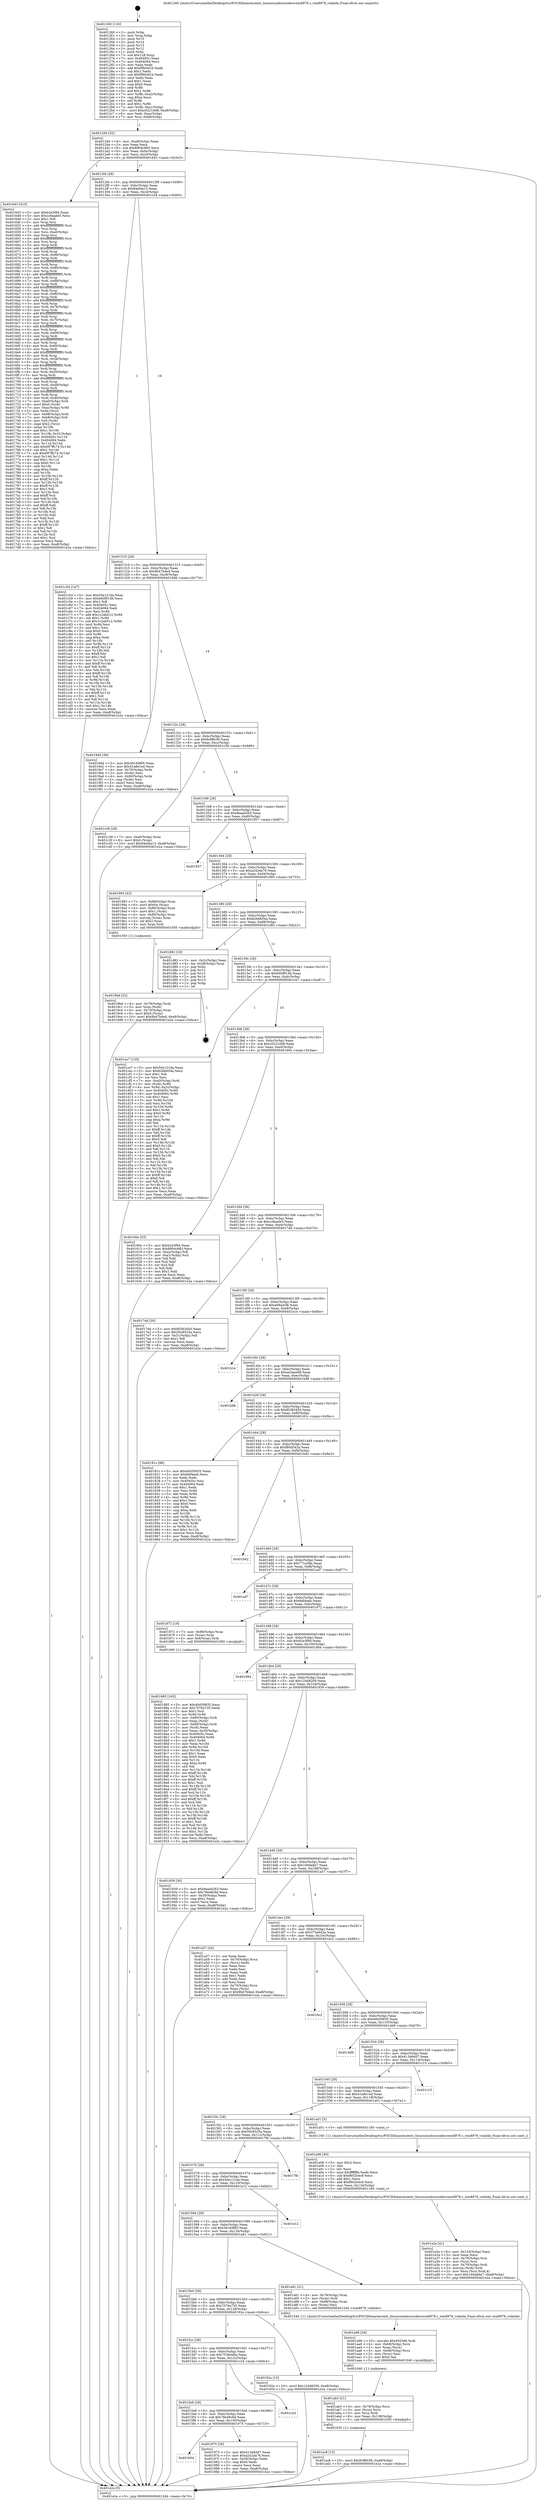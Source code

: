 digraph "0x401260" {
  label = "0x401260 (/mnt/c/Users/mathe/Desktop/tcc/POCII/binaries/extr_linuxsoundsoccodecswm8978.c_wm8978_volatile_Final-ollvm.out::main(0))"
  labelloc = "t"
  node[shape=record]

  Entry [label="",width=0.3,height=0.3,shape=circle,fillcolor=black,style=filled]
  "0x4012d4" [label="{
     0x4012d4 [32]\l
     | [instrs]\l
     &nbsp;&nbsp;0x4012d4 \<+6\>: mov -0xa8(%rbp),%eax\l
     &nbsp;&nbsp;0x4012da \<+2\>: mov %eax,%ecx\l
     &nbsp;&nbsp;0x4012dc \<+6\>: sub $0x8904c883,%ecx\l
     &nbsp;&nbsp;0x4012e2 \<+6\>: mov %eax,-0xbc(%rbp)\l
     &nbsp;&nbsp;0x4012e8 \<+6\>: mov %ecx,-0xc0(%rbp)\l
     &nbsp;&nbsp;0x4012ee \<+6\>: je 0000000000401643 \<main+0x3e3\>\l
  }"]
  "0x401643" [label="{
     0x401643 [410]\l
     | [instrs]\l
     &nbsp;&nbsp;0x401643 \<+5\>: mov $0xb2e3f94,%eax\l
     &nbsp;&nbsp;0x401648 \<+5\>: mov $0xcc8aade5,%ecx\l
     &nbsp;&nbsp;0x40164d \<+2\>: mov $0x1,%dl\l
     &nbsp;&nbsp;0x40164f \<+3\>: mov %rsp,%rsi\l
     &nbsp;&nbsp;0x401652 \<+4\>: add $0xfffffffffffffff0,%rsi\l
     &nbsp;&nbsp;0x401656 \<+3\>: mov %rsi,%rsp\l
     &nbsp;&nbsp;0x401659 \<+7\>: mov %rsi,-0xa0(%rbp)\l
     &nbsp;&nbsp;0x401660 \<+3\>: mov %rsp,%rsi\l
     &nbsp;&nbsp;0x401663 \<+4\>: add $0xfffffffffffffff0,%rsi\l
     &nbsp;&nbsp;0x401667 \<+3\>: mov %rsi,%rsp\l
     &nbsp;&nbsp;0x40166a \<+3\>: mov %rsp,%rdi\l
     &nbsp;&nbsp;0x40166d \<+4\>: add $0xfffffffffffffff0,%rdi\l
     &nbsp;&nbsp;0x401671 \<+3\>: mov %rdi,%rsp\l
     &nbsp;&nbsp;0x401674 \<+7\>: mov %rdi,-0x98(%rbp)\l
     &nbsp;&nbsp;0x40167b \<+3\>: mov %rsp,%rdi\l
     &nbsp;&nbsp;0x40167e \<+4\>: add $0xfffffffffffffff0,%rdi\l
     &nbsp;&nbsp;0x401682 \<+3\>: mov %rdi,%rsp\l
     &nbsp;&nbsp;0x401685 \<+7\>: mov %rdi,-0x90(%rbp)\l
     &nbsp;&nbsp;0x40168c \<+3\>: mov %rsp,%rdi\l
     &nbsp;&nbsp;0x40168f \<+4\>: add $0xfffffffffffffff0,%rdi\l
     &nbsp;&nbsp;0x401693 \<+3\>: mov %rdi,%rsp\l
     &nbsp;&nbsp;0x401696 \<+7\>: mov %rdi,-0x88(%rbp)\l
     &nbsp;&nbsp;0x40169d \<+3\>: mov %rsp,%rdi\l
     &nbsp;&nbsp;0x4016a0 \<+4\>: add $0xfffffffffffffff0,%rdi\l
     &nbsp;&nbsp;0x4016a4 \<+3\>: mov %rdi,%rsp\l
     &nbsp;&nbsp;0x4016a7 \<+4\>: mov %rdi,-0x80(%rbp)\l
     &nbsp;&nbsp;0x4016ab \<+3\>: mov %rsp,%rdi\l
     &nbsp;&nbsp;0x4016ae \<+4\>: add $0xfffffffffffffff0,%rdi\l
     &nbsp;&nbsp;0x4016b2 \<+3\>: mov %rdi,%rsp\l
     &nbsp;&nbsp;0x4016b5 \<+4\>: mov %rdi,-0x78(%rbp)\l
     &nbsp;&nbsp;0x4016b9 \<+3\>: mov %rsp,%rdi\l
     &nbsp;&nbsp;0x4016bc \<+4\>: add $0xfffffffffffffff0,%rdi\l
     &nbsp;&nbsp;0x4016c0 \<+3\>: mov %rdi,%rsp\l
     &nbsp;&nbsp;0x4016c3 \<+4\>: mov %rdi,-0x70(%rbp)\l
     &nbsp;&nbsp;0x4016c7 \<+3\>: mov %rsp,%rdi\l
     &nbsp;&nbsp;0x4016ca \<+4\>: add $0xfffffffffffffff0,%rdi\l
     &nbsp;&nbsp;0x4016ce \<+3\>: mov %rdi,%rsp\l
     &nbsp;&nbsp;0x4016d1 \<+4\>: mov %rdi,-0x68(%rbp)\l
     &nbsp;&nbsp;0x4016d5 \<+3\>: mov %rsp,%rdi\l
     &nbsp;&nbsp;0x4016d8 \<+4\>: add $0xfffffffffffffff0,%rdi\l
     &nbsp;&nbsp;0x4016dc \<+3\>: mov %rdi,%rsp\l
     &nbsp;&nbsp;0x4016df \<+4\>: mov %rdi,-0x60(%rbp)\l
     &nbsp;&nbsp;0x4016e3 \<+3\>: mov %rsp,%rdi\l
     &nbsp;&nbsp;0x4016e6 \<+4\>: add $0xfffffffffffffff0,%rdi\l
     &nbsp;&nbsp;0x4016ea \<+3\>: mov %rdi,%rsp\l
     &nbsp;&nbsp;0x4016ed \<+4\>: mov %rdi,-0x58(%rbp)\l
     &nbsp;&nbsp;0x4016f1 \<+3\>: mov %rsp,%rdi\l
     &nbsp;&nbsp;0x4016f4 \<+4\>: add $0xfffffffffffffff0,%rdi\l
     &nbsp;&nbsp;0x4016f8 \<+3\>: mov %rdi,%rsp\l
     &nbsp;&nbsp;0x4016fb \<+4\>: mov %rdi,-0x50(%rbp)\l
     &nbsp;&nbsp;0x4016ff \<+3\>: mov %rsp,%rdi\l
     &nbsp;&nbsp;0x401702 \<+4\>: add $0xfffffffffffffff0,%rdi\l
     &nbsp;&nbsp;0x401706 \<+3\>: mov %rdi,%rsp\l
     &nbsp;&nbsp;0x401709 \<+4\>: mov %rdi,-0x48(%rbp)\l
     &nbsp;&nbsp;0x40170d \<+3\>: mov %rsp,%rdi\l
     &nbsp;&nbsp;0x401710 \<+4\>: add $0xfffffffffffffff0,%rdi\l
     &nbsp;&nbsp;0x401714 \<+3\>: mov %rdi,%rsp\l
     &nbsp;&nbsp;0x401717 \<+4\>: mov %rdi,-0x40(%rbp)\l
     &nbsp;&nbsp;0x40171b \<+7\>: mov -0xa0(%rbp),%rdi\l
     &nbsp;&nbsp;0x401722 \<+6\>: movl $0x0,(%rdi)\l
     &nbsp;&nbsp;0x401728 \<+7\>: mov -0xac(%rbp),%r8d\l
     &nbsp;&nbsp;0x40172f \<+3\>: mov %r8d,(%rsi)\l
     &nbsp;&nbsp;0x401732 \<+7\>: mov -0x98(%rbp),%rdi\l
     &nbsp;&nbsp;0x401739 \<+7\>: mov -0xb8(%rbp),%r9\l
     &nbsp;&nbsp;0x401740 \<+3\>: mov %r9,(%rdi)\l
     &nbsp;&nbsp;0x401743 \<+3\>: cmpl $0x2,(%rsi)\l
     &nbsp;&nbsp;0x401746 \<+4\>: setne %r10b\l
     &nbsp;&nbsp;0x40174a \<+4\>: and $0x1,%r10b\l
     &nbsp;&nbsp;0x40174e \<+4\>: mov %r10b,-0x31(%rbp)\l
     &nbsp;&nbsp;0x401752 \<+8\>: mov 0x40405c,%r11d\l
     &nbsp;&nbsp;0x40175a \<+7\>: mov 0x404064,%ebx\l
     &nbsp;&nbsp;0x401761 \<+3\>: mov %r11d,%r14d\l
     &nbsp;&nbsp;0x401764 \<+7\>: add $0x697ffc74,%r14d\l
     &nbsp;&nbsp;0x40176b \<+4\>: sub $0x1,%r14d\l
     &nbsp;&nbsp;0x40176f \<+7\>: sub $0x697ffc74,%r14d\l
     &nbsp;&nbsp;0x401776 \<+4\>: imul %r14d,%r11d\l
     &nbsp;&nbsp;0x40177a \<+4\>: and $0x1,%r11d\l
     &nbsp;&nbsp;0x40177e \<+4\>: cmp $0x0,%r11d\l
     &nbsp;&nbsp;0x401782 \<+4\>: sete %r10b\l
     &nbsp;&nbsp;0x401786 \<+3\>: cmp $0xa,%ebx\l
     &nbsp;&nbsp;0x401789 \<+4\>: setl %r15b\l
     &nbsp;&nbsp;0x40178d \<+3\>: mov %r10b,%r12b\l
     &nbsp;&nbsp;0x401790 \<+4\>: xor $0xff,%r12b\l
     &nbsp;&nbsp;0x401794 \<+3\>: mov %r15b,%r13b\l
     &nbsp;&nbsp;0x401797 \<+4\>: xor $0xff,%r13b\l
     &nbsp;&nbsp;0x40179b \<+3\>: xor $0x1,%dl\l
     &nbsp;&nbsp;0x40179e \<+3\>: mov %r12b,%sil\l
     &nbsp;&nbsp;0x4017a1 \<+4\>: and $0xff,%sil\l
     &nbsp;&nbsp;0x4017a5 \<+3\>: and %dl,%r10b\l
     &nbsp;&nbsp;0x4017a8 \<+3\>: mov %r13b,%dil\l
     &nbsp;&nbsp;0x4017ab \<+4\>: and $0xff,%dil\l
     &nbsp;&nbsp;0x4017af \<+3\>: and %dl,%r15b\l
     &nbsp;&nbsp;0x4017b2 \<+3\>: or %r10b,%sil\l
     &nbsp;&nbsp;0x4017b5 \<+3\>: or %r15b,%dil\l
     &nbsp;&nbsp;0x4017b8 \<+3\>: xor %dil,%sil\l
     &nbsp;&nbsp;0x4017bb \<+3\>: or %r13b,%r12b\l
     &nbsp;&nbsp;0x4017be \<+4\>: xor $0xff,%r12b\l
     &nbsp;&nbsp;0x4017c2 \<+3\>: or $0x1,%dl\l
     &nbsp;&nbsp;0x4017c5 \<+3\>: and %dl,%r12b\l
     &nbsp;&nbsp;0x4017c8 \<+3\>: or %r12b,%sil\l
     &nbsp;&nbsp;0x4017cb \<+4\>: test $0x1,%sil\l
     &nbsp;&nbsp;0x4017cf \<+3\>: cmovne %ecx,%eax\l
     &nbsp;&nbsp;0x4017d2 \<+6\>: mov %eax,-0xa8(%rbp)\l
     &nbsp;&nbsp;0x4017d8 \<+5\>: jmp 0000000000401e2a \<main+0xbca\>\l
  }"]
  "0x4012f4" [label="{
     0x4012f4 [28]\l
     | [instrs]\l
     &nbsp;&nbsp;0x4012f4 \<+5\>: jmp 00000000004012f9 \<main+0x99\>\l
     &nbsp;&nbsp;0x4012f9 \<+6\>: mov -0xbc(%rbp),%eax\l
     &nbsp;&nbsp;0x4012ff \<+5\>: sub $0x94ef4a13,%eax\l
     &nbsp;&nbsp;0x401304 \<+6\>: mov %eax,-0xc4(%rbp)\l
     &nbsp;&nbsp;0x40130a \<+6\>: je 0000000000401c54 \<main+0x9f4\>\l
  }"]
  Exit [label="",width=0.3,height=0.3,shape=circle,fillcolor=black,style=filled,peripheries=2]
  "0x401c54" [label="{
     0x401c54 [147]\l
     | [instrs]\l
     &nbsp;&nbsp;0x401c54 \<+5\>: mov $0x50e121da,%eax\l
     &nbsp;&nbsp;0x401c59 \<+5\>: mov $0xb60f914b,%ecx\l
     &nbsp;&nbsp;0x401c5e \<+2\>: mov $0x1,%dl\l
     &nbsp;&nbsp;0x401c60 \<+7\>: mov 0x40405c,%esi\l
     &nbsp;&nbsp;0x401c67 \<+7\>: mov 0x404064,%edi\l
     &nbsp;&nbsp;0x401c6e \<+3\>: mov %esi,%r8d\l
     &nbsp;&nbsp;0x401c71 \<+7\>: add $0x1c2ab012,%r8d\l
     &nbsp;&nbsp;0x401c78 \<+4\>: sub $0x1,%r8d\l
     &nbsp;&nbsp;0x401c7c \<+7\>: sub $0x1c2ab012,%r8d\l
     &nbsp;&nbsp;0x401c83 \<+4\>: imul %r8d,%esi\l
     &nbsp;&nbsp;0x401c87 \<+3\>: and $0x1,%esi\l
     &nbsp;&nbsp;0x401c8a \<+3\>: cmp $0x0,%esi\l
     &nbsp;&nbsp;0x401c8d \<+4\>: sete %r9b\l
     &nbsp;&nbsp;0x401c91 \<+3\>: cmp $0xa,%edi\l
     &nbsp;&nbsp;0x401c94 \<+4\>: setl %r10b\l
     &nbsp;&nbsp;0x401c98 \<+3\>: mov %r9b,%r11b\l
     &nbsp;&nbsp;0x401c9b \<+4\>: xor $0xff,%r11b\l
     &nbsp;&nbsp;0x401c9f \<+3\>: mov %r10b,%bl\l
     &nbsp;&nbsp;0x401ca2 \<+3\>: xor $0xff,%bl\l
     &nbsp;&nbsp;0x401ca5 \<+3\>: xor $0x1,%dl\l
     &nbsp;&nbsp;0x401ca8 \<+3\>: mov %r11b,%r14b\l
     &nbsp;&nbsp;0x401cab \<+4\>: and $0xff,%r14b\l
     &nbsp;&nbsp;0x401caf \<+3\>: and %dl,%r9b\l
     &nbsp;&nbsp;0x401cb2 \<+3\>: mov %bl,%r15b\l
     &nbsp;&nbsp;0x401cb5 \<+4\>: and $0xff,%r15b\l
     &nbsp;&nbsp;0x401cb9 \<+3\>: and %dl,%r10b\l
     &nbsp;&nbsp;0x401cbc \<+3\>: or %r9b,%r14b\l
     &nbsp;&nbsp;0x401cbf \<+3\>: or %r10b,%r15b\l
     &nbsp;&nbsp;0x401cc2 \<+3\>: xor %r15b,%r14b\l
     &nbsp;&nbsp;0x401cc5 \<+3\>: or %bl,%r11b\l
     &nbsp;&nbsp;0x401cc8 \<+4\>: xor $0xff,%r11b\l
     &nbsp;&nbsp;0x401ccc \<+3\>: or $0x1,%dl\l
     &nbsp;&nbsp;0x401ccf \<+3\>: and %dl,%r11b\l
     &nbsp;&nbsp;0x401cd2 \<+3\>: or %r11b,%r14b\l
     &nbsp;&nbsp;0x401cd5 \<+4\>: test $0x1,%r14b\l
     &nbsp;&nbsp;0x401cd9 \<+3\>: cmovne %ecx,%eax\l
     &nbsp;&nbsp;0x401cdc \<+6\>: mov %eax,-0xa8(%rbp)\l
     &nbsp;&nbsp;0x401ce2 \<+5\>: jmp 0000000000401e2a \<main+0xbca\>\l
  }"]
  "0x401310" [label="{
     0x401310 [28]\l
     | [instrs]\l
     &nbsp;&nbsp;0x401310 \<+5\>: jmp 0000000000401315 \<main+0xb5\>\l
     &nbsp;&nbsp;0x401315 \<+6\>: mov -0xbc(%rbp),%eax\l
     &nbsp;&nbsp;0x40131b \<+5\>: sub $0x9b47b4ed,%eax\l
     &nbsp;&nbsp;0x401320 \<+6\>: mov %eax,-0xc8(%rbp)\l
     &nbsp;&nbsp;0x401326 \<+6\>: je 00000000004019dd \<main+0x77d\>\l
  }"]
  "0x401ac8" [label="{
     0x401ac8 [15]\l
     | [instrs]\l
     &nbsp;&nbsp;0x401ac8 \<+10\>: movl $0x9cf8fc56,-0xa8(%rbp)\l
     &nbsp;&nbsp;0x401ad2 \<+5\>: jmp 0000000000401e2a \<main+0xbca\>\l
  }"]
  "0x4019dd" [label="{
     0x4019dd [36]\l
     | [instrs]\l
     &nbsp;&nbsp;0x4019dd \<+5\>: mov $0x5616df95,%eax\l
     &nbsp;&nbsp;0x4019e2 \<+5\>: mov $0x41a8e1ed,%ecx\l
     &nbsp;&nbsp;0x4019e7 \<+4\>: mov -0x70(%rbp),%rdx\l
     &nbsp;&nbsp;0x4019eb \<+2\>: mov (%rdx),%esi\l
     &nbsp;&nbsp;0x4019ed \<+4\>: mov -0x80(%rbp),%rdx\l
     &nbsp;&nbsp;0x4019f1 \<+2\>: cmp (%rdx),%esi\l
     &nbsp;&nbsp;0x4019f3 \<+3\>: cmovl %ecx,%eax\l
     &nbsp;&nbsp;0x4019f6 \<+6\>: mov %eax,-0xa8(%rbp)\l
     &nbsp;&nbsp;0x4019fc \<+5\>: jmp 0000000000401e2a \<main+0xbca\>\l
  }"]
  "0x40132c" [label="{
     0x40132c [28]\l
     | [instrs]\l
     &nbsp;&nbsp;0x40132c \<+5\>: jmp 0000000000401331 \<main+0xd1\>\l
     &nbsp;&nbsp;0x401331 \<+6\>: mov -0xbc(%rbp),%eax\l
     &nbsp;&nbsp;0x401337 \<+5\>: sub $0x9cf8fc56,%eax\l
     &nbsp;&nbsp;0x40133c \<+6\>: mov %eax,-0xcc(%rbp)\l
     &nbsp;&nbsp;0x401342 \<+6\>: je 0000000000401c38 \<main+0x9d8\>\l
  }"]
  "0x401ab3" [label="{
     0x401ab3 [21]\l
     | [instrs]\l
     &nbsp;&nbsp;0x401ab3 \<+4\>: mov -0x78(%rbp),%rcx\l
     &nbsp;&nbsp;0x401ab7 \<+3\>: mov (%rcx),%rcx\l
     &nbsp;&nbsp;0x401aba \<+3\>: mov %rcx,%rdi\l
     &nbsp;&nbsp;0x401abd \<+6\>: mov %eax,-0x138(%rbp)\l
     &nbsp;&nbsp;0x401ac3 \<+5\>: call 0000000000401030 \<free@plt\>\l
     | [calls]\l
     &nbsp;&nbsp;0x401030 \{1\} (unknown)\l
  }"]
  "0x401c38" [label="{
     0x401c38 [28]\l
     | [instrs]\l
     &nbsp;&nbsp;0x401c38 \<+7\>: mov -0xa0(%rbp),%rax\l
     &nbsp;&nbsp;0x401c3f \<+6\>: movl $0x0,(%rax)\l
     &nbsp;&nbsp;0x401c45 \<+10\>: movl $0x94ef4a13,-0xa8(%rbp)\l
     &nbsp;&nbsp;0x401c4f \<+5\>: jmp 0000000000401e2a \<main+0xbca\>\l
  }"]
  "0x401348" [label="{
     0x401348 [28]\l
     | [instrs]\l
     &nbsp;&nbsp;0x401348 \<+5\>: jmp 000000000040134d \<main+0xed\>\l
     &nbsp;&nbsp;0x40134d \<+6\>: mov -0xbc(%rbp),%eax\l
     &nbsp;&nbsp;0x401353 \<+5\>: sub $0x9eaed263,%eax\l
     &nbsp;&nbsp;0x401358 \<+6\>: mov %eax,-0xd0(%rbp)\l
     &nbsp;&nbsp;0x40135e \<+6\>: je 0000000000401957 \<main+0x6f7\>\l
  }"]
  "0x401a96" [label="{
     0x401a96 [29]\l
     | [instrs]\l
     &nbsp;&nbsp;0x401a96 \<+10\>: movabs $0x4020d6,%rdi\l
     &nbsp;&nbsp;0x401aa0 \<+4\>: mov -0x68(%rbp),%rcx\l
     &nbsp;&nbsp;0x401aa4 \<+2\>: mov %eax,(%rcx)\l
     &nbsp;&nbsp;0x401aa6 \<+4\>: mov -0x68(%rbp),%rcx\l
     &nbsp;&nbsp;0x401aaa \<+2\>: mov (%rcx),%esi\l
     &nbsp;&nbsp;0x401aac \<+2\>: mov $0x0,%al\l
     &nbsp;&nbsp;0x401aae \<+5\>: call 0000000000401040 \<printf@plt\>\l
     | [calls]\l
     &nbsp;&nbsp;0x401040 \{1\} (unknown)\l
  }"]
  "0x401957" [label="{
     0x401957\l
  }", style=dashed]
  "0x401364" [label="{
     0x401364 [28]\l
     | [instrs]\l
     &nbsp;&nbsp;0x401364 \<+5\>: jmp 0000000000401369 \<main+0x109\>\l
     &nbsp;&nbsp;0x401369 \<+6\>: mov -0xbc(%rbp),%eax\l
     &nbsp;&nbsp;0x40136f \<+5\>: sub $0xa242da76,%eax\l
     &nbsp;&nbsp;0x401374 \<+6\>: mov %eax,-0xd4(%rbp)\l
     &nbsp;&nbsp;0x40137a \<+6\>: je 0000000000401993 \<main+0x733\>\l
  }"]
  "0x401a2e" [label="{
     0x401a2e [41]\l
     | [instrs]\l
     &nbsp;&nbsp;0x401a2e \<+6\>: mov -0x134(%rbp),%ecx\l
     &nbsp;&nbsp;0x401a34 \<+3\>: imul %eax,%ecx\l
     &nbsp;&nbsp;0x401a37 \<+4\>: mov -0x78(%rbp),%rsi\l
     &nbsp;&nbsp;0x401a3b \<+3\>: mov (%rsi),%rsi\l
     &nbsp;&nbsp;0x401a3e \<+4\>: mov -0x70(%rbp),%rdi\l
     &nbsp;&nbsp;0x401a42 \<+3\>: movslq (%rdi),%rdi\l
     &nbsp;&nbsp;0x401a45 \<+3\>: mov %ecx,(%rsi,%rdi,4)\l
     &nbsp;&nbsp;0x401a48 \<+10\>: movl $0x194da8a7,-0xa8(%rbp)\l
     &nbsp;&nbsp;0x401a52 \<+5\>: jmp 0000000000401e2a \<main+0xbca\>\l
  }"]
  "0x401993" [label="{
     0x401993 [42]\l
     | [instrs]\l
     &nbsp;&nbsp;0x401993 \<+7\>: mov -0x88(%rbp),%rax\l
     &nbsp;&nbsp;0x40199a \<+6\>: movl $0x64,(%rax)\l
     &nbsp;&nbsp;0x4019a0 \<+4\>: mov -0x80(%rbp),%rax\l
     &nbsp;&nbsp;0x4019a4 \<+6\>: movl $0x1,(%rax)\l
     &nbsp;&nbsp;0x4019aa \<+4\>: mov -0x80(%rbp),%rax\l
     &nbsp;&nbsp;0x4019ae \<+3\>: movslq (%rax),%rax\l
     &nbsp;&nbsp;0x4019b1 \<+4\>: shl $0x2,%rax\l
     &nbsp;&nbsp;0x4019b5 \<+3\>: mov %rax,%rdi\l
     &nbsp;&nbsp;0x4019b8 \<+5\>: call 0000000000401050 \<malloc@plt\>\l
     | [calls]\l
     &nbsp;&nbsp;0x401050 \{1\} (unknown)\l
  }"]
  "0x401380" [label="{
     0x401380 [28]\l
     | [instrs]\l
     &nbsp;&nbsp;0x401380 \<+5\>: jmp 0000000000401385 \<main+0x125\>\l
     &nbsp;&nbsp;0x401385 \<+6\>: mov -0xbc(%rbp),%eax\l
     &nbsp;&nbsp;0x40138b \<+5\>: sub $0xb2bb654a,%eax\l
     &nbsp;&nbsp;0x401390 \<+6\>: mov %eax,-0xd8(%rbp)\l
     &nbsp;&nbsp;0x401396 \<+6\>: je 0000000000401d82 \<main+0xb22\>\l
  }"]
  "0x401a06" [label="{
     0x401a06 [40]\l
     | [instrs]\l
     &nbsp;&nbsp;0x401a06 \<+5\>: mov $0x2,%ecx\l
     &nbsp;&nbsp;0x401a0b \<+1\>: cltd\l
     &nbsp;&nbsp;0x401a0c \<+2\>: idiv %ecx\l
     &nbsp;&nbsp;0x401a0e \<+6\>: imul $0xfffffffe,%edx,%ecx\l
     &nbsp;&nbsp;0x401a14 \<+6\>: sub $0xf602b4c9,%ecx\l
     &nbsp;&nbsp;0x401a1a \<+3\>: add $0x1,%ecx\l
     &nbsp;&nbsp;0x401a1d \<+6\>: add $0xf602b4c9,%ecx\l
     &nbsp;&nbsp;0x401a23 \<+6\>: mov %ecx,-0x134(%rbp)\l
     &nbsp;&nbsp;0x401a29 \<+5\>: call 0000000000401160 \<next_i\>\l
     | [calls]\l
     &nbsp;&nbsp;0x401160 \{1\} (/mnt/c/Users/mathe/Desktop/tcc/POCII/binaries/extr_linuxsoundsoccodecswm8978.c_wm8978_volatile_Final-ollvm.out::next_i)\l
  }"]
  "0x401d82" [label="{
     0x401d82 [18]\l
     | [instrs]\l
     &nbsp;&nbsp;0x401d82 \<+3\>: mov -0x2c(%rbp),%eax\l
     &nbsp;&nbsp;0x401d85 \<+4\>: lea -0x28(%rbp),%rsp\l
     &nbsp;&nbsp;0x401d89 \<+1\>: pop %rbx\l
     &nbsp;&nbsp;0x401d8a \<+2\>: pop %r12\l
     &nbsp;&nbsp;0x401d8c \<+2\>: pop %r13\l
     &nbsp;&nbsp;0x401d8e \<+2\>: pop %r14\l
     &nbsp;&nbsp;0x401d90 \<+2\>: pop %r15\l
     &nbsp;&nbsp;0x401d92 \<+1\>: pop %rbp\l
     &nbsp;&nbsp;0x401d93 \<+1\>: ret\l
  }"]
  "0x40139c" [label="{
     0x40139c [28]\l
     | [instrs]\l
     &nbsp;&nbsp;0x40139c \<+5\>: jmp 00000000004013a1 \<main+0x141\>\l
     &nbsp;&nbsp;0x4013a1 \<+6\>: mov -0xbc(%rbp),%eax\l
     &nbsp;&nbsp;0x4013a7 \<+5\>: sub $0xb60f914b,%eax\l
     &nbsp;&nbsp;0x4013ac \<+6\>: mov %eax,-0xdc(%rbp)\l
     &nbsp;&nbsp;0x4013b2 \<+6\>: je 0000000000401ce7 \<main+0xa87\>\l
  }"]
  "0x4019bd" [label="{
     0x4019bd [32]\l
     | [instrs]\l
     &nbsp;&nbsp;0x4019bd \<+4\>: mov -0x78(%rbp),%rdi\l
     &nbsp;&nbsp;0x4019c1 \<+3\>: mov %rax,(%rdi)\l
     &nbsp;&nbsp;0x4019c4 \<+4\>: mov -0x70(%rbp),%rax\l
     &nbsp;&nbsp;0x4019c8 \<+6\>: movl $0x0,(%rax)\l
     &nbsp;&nbsp;0x4019ce \<+10\>: movl $0x9b47b4ed,-0xa8(%rbp)\l
     &nbsp;&nbsp;0x4019d8 \<+5\>: jmp 0000000000401e2a \<main+0xbca\>\l
  }"]
  "0x401ce7" [label="{
     0x401ce7 [155]\l
     | [instrs]\l
     &nbsp;&nbsp;0x401ce7 \<+5\>: mov $0x50e121da,%eax\l
     &nbsp;&nbsp;0x401cec \<+5\>: mov $0xb2bb654a,%ecx\l
     &nbsp;&nbsp;0x401cf1 \<+2\>: mov $0x1,%dl\l
     &nbsp;&nbsp;0x401cf3 \<+2\>: xor %esi,%esi\l
     &nbsp;&nbsp;0x401cf5 \<+7\>: mov -0xa0(%rbp),%rdi\l
     &nbsp;&nbsp;0x401cfc \<+3\>: mov (%rdi),%r8d\l
     &nbsp;&nbsp;0x401cff \<+4\>: mov %r8d,-0x2c(%rbp)\l
     &nbsp;&nbsp;0x401d03 \<+8\>: mov 0x40405c,%r8d\l
     &nbsp;&nbsp;0x401d0b \<+8\>: mov 0x404064,%r9d\l
     &nbsp;&nbsp;0x401d13 \<+3\>: sub $0x1,%esi\l
     &nbsp;&nbsp;0x401d16 \<+3\>: mov %r8d,%r10d\l
     &nbsp;&nbsp;0x401d19 \<+3\>: add %esi,%r10d\l
     &nbsp;&nbsp;0x401d1c \<+4\>: imul %r10d,%r8d\l
     &nbsp;&nbsp;0x401d20 \<+4\>: and $0x1,%r8d\l
     &nbsp;&nbsp;0x401d24 \<+4\>: cmp $0x0,%r8d\l
     &nbsp;&nbsp;0x401d28 \<+4\>: sete %r11b\l
     &nbsp;&nbsp;0x401d2c \<+4\>: cmp $0xa,%r9d\l
     &nbsp;&nbsp;0x401d30 \<+3\>: setl %bl\l
     &nbsp;&nbsp;0x401d33 \<+3\>: mov %r11b,%r14b\l
     &nbsp;&nbsp;0x401d36 \<+4\>: xor $0xff,%r14b\l
     &nbsp;&nbsp;0x401d3a \<+3\>: mov %bl,%r15b\l
     &nbsp;&nbsp;0x401d3d \<+4\>: xor $0xff,%r15b\l
     &nbsp;&nbsp;0x401d41 \<+3\>: xor $0x0,%dl\l
     &nbsp;&nbsp;0x401d44 \<+3\>: mov %r14b,%r12b\l
     &nbsp;&nbsp;0x401d47 \<+4\>: and $0x0,%r12b\l
     &nbsp;&nbsp;0x401d4b \<+3\>: and %dl,%r11b\l
     &nbsp;&nbsp;0x401d4e \<+3\>: mov %r15b,%r13b\l
     &nbsp;&nbsp;0x401d51 \<+4\>: and $0x0,%r13b\l
     &nbsp;&nbsp;0x401d55 \<+2\>: and %dl,%bl\l
     &nbsp;&nbsp;0x401d57 \<+3\>: or %r11b,%r12b\l
     &nbsp;&nbsp;0x401d5a \<+3\>: or %bl,%r13b\l
     &nbsp;&nbsp;0x401d5d \<+3\>: xor %r13b,%r12b\l
     &nbsp;&nbsp;0x401d60 \<+3\>: or %r15b,%r14b\l
     &nbsp;&nbsp;0x401d63 \<+4\>: xor $0xff,%r14b\l
     &nbsp;&nbsp;0x401d67 \<+3\>: or $0x0,%dl\l
     &nbsp;&nbsp;0x401d6a \<+3\>: and %dl,%r14b\l
     &nbsp;&nbsp;0x401d6d \<+3\>: or %r14b,%r12b\l
     &nbsp;&nbsp;0x401d70 \<+4\>: test $0x1,%r12b\l
     &nbsp;&nbsp;0x401d74 \<+3\>: cmovne %ecx,%eax\l
     &nbsp;&nbsp;0x401d77 \<+6\>: mov %eax,-0xa8(%rbp)\l
     &nbsp;&nbsp;0x401d7d \<+5\>: jmp 0000000000401e2a \<main+0xbca\>\l
  }"]
  "0x4013b8" [label="{
     0x4013b8 [28]\l
     | [instrs]\l
     &nbsp;&nbsp;0x4013b8 \<+5\>: jmp 00000000004013bd \<main+0x15d\>\l
     &nbsp;&nbsp;0x4013bd \<+6\>: mov -0xbc(%rbp),%eax\l
     &nbsp;&nbsp;0x4013c3 \<+5\>: sub $0xc0221d48,%eax\l
     &nbsp;&nbsp;0x4013c8 \<+6\>: mov %eax,-0xe0(%rbp)\l
     &nbsp;&nbsp;0x4013ce \<+6\>: je 000000000040160e \<main+0x3ae\>\l
  }"]
  "0x401604" [label="{
     0x401604\l
  }", style=dashed]
  "0x40160e" [label="{
     0x40160e [53]\l
     | [instrs]\l
     &nbsp;&nbsp;0x40160e \<+5\>: mov $0xb2e3f94,%eax\l
     &nbsp;&nbsp;0x401613 \<+5\>: mov $0x8904c883,%ecx\l
     &nbsp;&nbsp;0x401618 \<+6\>: mov -0xa2(%rbp),%dl\l
     &nbsp;&nbsp;0x40161e \<+7\>: mov -0xa1(%rbp),%sil\l
     &nbsp;&nbsp;0x401625 \<+3\>: mov %dl,%dil\l
     &nbsp;&nbsp;0x401628 \<+3\>: and %sil,%dil\l
     &nbsp;&nbsp;0x40162b \<+3\>: xor %sil,%dl\l
     &nbsp;&nbsp;0x40162e \<+3\>: or %dl,%dil\l
     &nbsp;&nbsp;0x401631 \<+4\>: test $0x1,%dil\l
     &nbsp;&nbsp;0x401635 \<+3\>: cmovne %ecx,%eax\l
     &nbsp;&nbsp;0x401638 \<+6\>: mov %eax,-0xa8(%rbp)\l
     &nbsp;&nbsp;0x40163e \<+5\>: jmp 0000000000401e2a \<main+0xbca\>\l
  }"]
  "0x4013d4" [label="{
     0x4013d4 [28]\l
     | [instrs]\l
     &nbsp;&nbsp;0x4013d4 \<+5\>: jmp 00000000004013d9 \<main+0x179\>\l
     &nbsp;&nbsp;0x4013d9 \<+6\>: mov -0xbc(%rbp),%eax\l
     &nbsp;&nbsp;0x4013df \<+5\>: sub $0xcc8aade5,%eax\l
     &nbsp;&nbsp;0x4013e4 \<+6\>: mov %eax,-0xe4(%rbp)\l
     &nbsp;&nbsp;0x4013ea \<+6\>: je 00000000004017dd \<main+0x57d\>\l
  }"]
  "0x401e2a" [label="{
     0x401e2a [5]\l
     | [instrs]\l
     &nbsp;&nbsp;0x401e2a \<+5\>: jmp 00000000004012d4 \<main+0x74\>\l
  }"]
  "0x401260" [label="{
     0x401260 [116]\l
     | [instrs]\l
     &nbsp;&nbsp;0x401260 \<+1\>: push %rbp\l
     &nbsp;&nbsp;0x401261 \<+3\>: mov %rsp,%rbp\l
     &nbsp;&nbsp;0x401264 \<+2\>: push %r15\l
     &nbsp;&nbsp;0x401266 \<+2\>: push %r14\l
     &nbsp;&nbsp;0x401268 \<+2\>: push %r13\l
     &nbsp;&nbsp;0x40126a \<+2\>: push %r12\l
     &nbsp;&nbsp;0x40126c \<+1\>: push %rbx\l
     &nbsp;&nbsp;0x40126d \<+7\>: sub $0x128,%rsp\l
     &nbsp;&nbsp;0x401274 \<+7\>: mov 0x40405c,%eax\l
     &nbsp;&nbsp;0x40127b \<+7\>: mov 0x404064,%ecx\l
     &nbsp;&nbsp;0x401282 \<+2\>: mov %eax,%edx\l
     &nbsp;&nbsp;0x401284 \<+6\>: add $0xf9fd3d1b,%edx\l
     &nbsp;&nbsp;0x40128a \<+3\>: sub $0x1,%edx\l
     &nbsp;&nbsp;0x40128d \<+6\>: sub $0xf9fd3d1b,%edx\l
     &nbsp;&nbsp;0x401293 \<+3\>: imul %edx,%eax\l
     &nbsp;&nbsp;0x401296 \<+3\>: and $0x1,%eax\l
     &nbsp;&nbsp;0x401299 \<+3\>: cmp $0x0,%eax\l
     &nbsp;&nbsp;0x40129c \<+4\>: sete %r8b\l
     &nbsp;&nbsp;0x4012a0 \<+4\>: and $0x1,%r8b\l
     &nbsp;&nbsp;0x4012a4 \<+7\>: mov %r8b,-0xa2(%rbp)\l
     &nbsp;&nbsp;0x4012ab \<+3\>: cmp $0xa,%ecx\l
     &nbsp;&nbsp;0x4012ae \<+4\>: setl %r8b\l
     &nbsp;&nbsp;0x4012b2 \<+4\>: and $0x1,%r8b\l
     &nbsp;&nbsp;0x4012b6 \<+7\>: mov %r8b,-0xa1(%rbp)\l
     &nbsp;&nbsp;0x4012bd \<+10\>: movl $0xc0221d48,-0xa8(%rbp)\l
     &nbsp;&nbsp;0x4012c7 \<+6\>: mov %edi,-0xac(%rbp)\l
     &nbsp;&nbsp;0x4012cd \<+7\>: mov %rsi,-0xb8(%rbp)\l
  }"]
  "0x401975" [label="{
     0x401975 [30]\l
     | [instrs]\l
     &nbsp;&nbsp;0x401975 \<+5\>: mov $0x41346dd7,%eax\l
     &nbsp;&nbsp;0x40197a \<+5\>: mov $0xa242da76,%ecx\l
     &nbsp;&nbsp;0x40197f \<+3\>: mov -0x30(%rbp),%edx\l
     &nbsp;&nbsp;0x401982 \<+3\>: cmp $0x0,%edx\l
     &nbsp;&nbsp;0x401985 \<+3\>: cmove %ecx,%eax\l
     &nbsp;&nbsp;0x401988 \<+6\>: mov %eax,-0xa8(%rbp)\l
     &nbsp;&nbsp;0x40198e \<+5\>: jmp 0000000000401e2a \<main+0xbca\>\l
  }"]
  "0x4015e8" [label="{
     0x4015e8 [28]\l
     | [instrs]\l
     &nbsp;&nbsp;0x4015e8 \<+5\>: jmp 00000000004015ed \<main+0x38d\>\l
     &nbsp;&nbsp;0x4015ed \<+6\>: mov -0xbc(%rbp),%eax\l
     &nbsp;&nbsp;0x4015f3 \<+5\>: sub $0x78e48c6d,%eax\l
     &nbsp;&nbsp;0x4015f8 \<+6\>: mov %eax,-0x130(%rbp)\l
     &nbsp;&nbsp;0x4015fe \<+6\>: je 0000000000401975 \<main+0x715\>\l
  }"]
  "0x4017dd" [label="{
     0x4017dd [30]\l
     | [instrs]\l
     &nbsp;&nbsp;0x4017dd \<+5\>: mov $0xf038345d,%eax\l
     &nbsp;&nbsp;0x4017e2 \<+5\>: mov $0x50c8525a,%ecx\l
     &nbsp;&nbsp;0x4017e7 \<+3\>: mov -0x31(%rbp),%dl\l
     &nbsp;&nbsp;0x4017ea \<+3\>: test $0x1,%dl\l
     &nbsp;&nbsp;0x4017ed \<+3\>: cmovne %ecx,%eax\l
     &nbsp;&nbsp;0x4017f0 \<+6\>: mov %eax,-0xa8(%rbp)\l
     &nbsp;&nbsp;0x4017f6 \<+5\>: jmp 0000000000401e2a \<main+0xbca\>\l
  }"]
  "0x4013f0" [label="{
     0x4013f0 [28]\l
     | [instrs]\l
     &nbsp;&nbsp;0x4013f0 \<+5\>: jmp 00000000004013f5 \<main+0x195\>\l
     &nbsp;&nbsp;0x4013f5 \<+6\>: mov -0xbc(%rbp),%eax\l
     &nbsp;&nbsp;0x4013fb \<+5\>: sub $0xe68a4cfb,%eax\l
     &nbsp;&nbsp;0x401400 \<+6\>: mov %eax,-0xe8(%rbp)\l
     &nbsp;&nbsp;0x401406 \<+6\>: je 0000000000401b1e \<main+0x8be\>\l
  }"]
  "0x401c24" [label="{
     0x401c24\l
  }", style=dashed]
  "0x401b1e" [label="{
     0x401b1e\l
  }", style=dashed]
  "0x40140c" [label="{
     0x40140c [28]\l
     | [instrs]\l
     &nbsp;&nbsp;0x40140c \<+5\>: jmp 0000000000401411 \<main+0x1b1\>\l
     &nbsp;&nbsp;0x401411 \<+6\>: mov -0xbc(%rbp),%eax\l
     &nbsp;&nbsp;0x401417 \<+5\>: sub $0xee3aee08,%eax\l
     &nbsp;&nbsp;0x40141c \<+6\>: mov %eax,-0xec(%rbp)\l
     &nbsp;&nbsp;0x401422 \<+6\>: je 0000000000401b98 \<main+0x938\>\l
  }"]
  "0x4015cc" [label="{
     0x4015cc [28]\l
     | [instrs]\l
     &nbsp;&nbsp;0x4015cc \<+5\>: jmp 00000000004015d1 \<main+0x371\>\l
     &nbsp;&nbsp;0x4015d1 \<+6\>: mov -0xbc(%rbp),%eax\l
     &nbsp;&nbsp;0x4015d7 \<+5\>: sub $0x753b0d8a,%eax\l
     &nbsp;&nbsp;0x4015dc \<+6\>: mov %eax,-0x12c(%rbp)\l
     &nbsp;&nbsp;0x4015e2 \<+6\>: je 0000000000401c24 \<main+0x9c4\>\l
  }"]
  "0x401b98" [label="{
     0x401b98\l
  }", style=dashed]
  "0x401428" [label="{
     0x401428 [28]\l
     | [instrs]\l
     &nbsp;&nbsp;0x401428 \<+5\>: jmp 000000000040142d \<main+0x1cd\>\l
     &nbsp;&nbsp;0x40142d \<+6\>: mov -0xbc(%rbp),%eax\l
     &nbsp;&nbsp;0x401433 \<+5\>: sub $0xf038345d,%eax\l
     &nbsp;&nbsp;0x401438 \<+6\>: mov %eax,-0xf0(%rbp)\l
     &nbsp;&nbsp;0x40143e \<+6\>: je 000000000040181c \<main+0x5bc\>\l
  }"]
  "0x40192a" [label="{
     0x40192a [15]\l
     | [instrs]\l
     &nbsp;&nbsp;0x40192a \<+10\>: movl $0x124d8209,-0xa8(%rbp)\l
     &nbsp;&nbsp;0x401934 \<+5\>: jmp 0000000000401e2a \<main+0xbca\>\l
  }"]
  "0x40181c" [label="{
     0x40181c [86]\l
     | [instrs]\l
     &nbsp;&nbsp;0x40181c \<+5\>: mov $0x40d30835,%eax\l
     &nbsp;&nbsp;0x401821 \<+5\>: mov $0x8df4aeb,%ecx\l
     &nbsp;&nbsp;0x401826 \<+2\>: xor %edx,%edx\l
     &nbsp;&nbsp;0x401828 \<+7\>: mov 0x40405c,%esi\l
     &nbsp;&nbsp;0x40182f \<+7\>: mov 0x404064,%edi\l
     &nbsp;&nbsp;0x401836 \<+3\>: sub $0x1,%edx\l
     &nbsp;&nbsp;0x401839 \<+3\>: mov %esi,%r8d\l
     &nbsp;&nbsp;0x40183c \<+3\>: add %edx,%r8d\l
     &nbsp;&nbsp;0x40183f \<+4\>: imul %r8d,%esi\l
     &nbsp;&nbsp;0x401843 \<+3\>: and $0x1,%esi\l
     &nbsp;&nbsp;0x401846 \<+3\>: cmp $0x0,%esi\l
     &nbsp;&nbsp;0x401849 \<+4\>: sete %r9b\l
     &nbsp;&nbsp;0x40184d \<+3\>: cmp $0xa,%edi\l
     &nbsp;&nbsp;0x401850 \<+4\>: setl %r10b\l
     &nbsp;&nbsp;0x401854 \<+3\>: mov %r9b,%r11b\l
     &nbsp;&nbsp;0x401857 \<+3\>: and %r10b,%r11b\l
     &nbsp;&nbsp;0x40185a \<+3\>: xor %r10b,%r9b\l
     &nbsp;&nbsp;0x40185d \<+3\>: or %r9b,%r11b\l
     &nbsp;&nbsp;0x401860 \<+4\>: test $0x1,%r11b\l
     &nbsp;&nbsp;0x401864 \<+3\>: cmovne %ecx,%eax\l
     &nbsp;&nbsp;0x401867 \<+6\>: mov %eax,-0xa8(%rbp)\l
     &nbsp;&nbsp;0x40186d \<+5\>: jmp 0000000000401e2a \<main+0xbca\>\l
  }"]
  "0x401444" [label="{
     0x401444 [28]\l
     | [instrs]\l
     &nbsp;&nbsp;0x401444 \<+5\>: jmp 0000000000401449 \<main+0x1e9\>\l
     &nbsp;&nbsp;0x401449 \<+6\>: mov -0xbc(%rbp),%eax\l
     &nbsp;&nbsp;0x40144f \<+5\>: sub $0xf80d542a,%eax\l
     &nbsp;&nbsp;0x401454 \<+6\>: mov %eax,-0xf4(%rbp)\l
     &nbsp;&nbsp;0x40145a \<+6\>: je 0000000000401b42 \<main+0x8e2\>\l
  }"]
  "0x4015b0" [label="{
     0x4015b0 [28]\l
     | [instrs]\l
     &nbsp;&nbsp;0x4015b0 \<+5\>: jmp 00000000004015b5 \<main+0x355\>\l
     &nbsp;&nbsp;0x4015b5 \<+6\>: mov -0xbc(%rbp),%eax\l
     &nbsp;&nbsp;0x4015bb \<+5\>: sub $0x7076a735,%eax\l
     &nbsp;&nbsp;0x4015c0 \<+6\>: mov %eax,-0x128(%rbp)\l
     &nbsp;&nbsp;0x4015c6 \<+6\>: je 000000000040192a \<main+0x6ca\>\l
  }"]
  "0x401b42" [label="{
     0x401b42\l
  }", style=dashed]
  "0x401460" [label="{
     0x401460 [28]\l
     | [instrs]\l
     &nbsp;&nbsp;0x401460 \<+5\>: jmp 0000000000401465 \<main+0x205\>\l
     &nbsp;&nbsp;0x401465 \<+6\>: mov -0xbc(%rbp),%eax\l
     &nbsp;&nbsp;0x40146b \<+5\>: sub $0x771a38a,%eax\l
     &nbsp;&nbsp;0x401470 \<+6\>: mov %eax,-0xf8(%rbp)\l
     &nbsp;&nbsp;0x401476 \<+6\>: je 0000000000401ad7 \<main+0x877\>\l
  }"]
  "0x401a81" [label="{
     0x401a81 [21]\l
     | [instrs]\l
     &nbsp;&nbsp;0x401a81 \<+4\>: mov -0x78(%rbp),%rax\l
     &nbsp;&nbsp;0x401a85 \<+3\>: mov (%rax),%rdi\l
     &nbsp;&nbsp;0x401a88 \<+7\>: mov -0x88(%rbp),%rax\l
     &nbsp;&nbsp;0x401a8f \<+2\>: mov (%rax),%esi\l
     &nbsp;&nbsp;0x401a91 \<+5\>: call 0000000000401240 \<wm8978_volatile\>\l
     | [calls]\l
     &nbsp;&nbsp;0x401240 \{1\} (/mnt/c/Users/mathe/Desktop/tcc/POCII/binaries/extr_linuxsoundsoccodecswm8978.c_wm8978_volatile_Final-ollvm.out::wm8978_volatile)\l
  }"]
  "0x401ad7" [label="{
     0x401ad7\l
  }", style=dashed]
  "0x40147c" [label="{
     0x40147c [28]\l
     | [instrs]\l
     &nbsp;&nbsp;0x40147c \<+5\>: jmp 0000000000401481 \<main+0x221\>\l
     &nbsp;&nbsp;0x401481 \<+6\>: mov -0xbc(%rbp),%eax\l
     &nbsp;&nbsp;0x401487 \<+5\>: sub $0x8df4aeb,%eax\l
     &nbsp;&nbsp;0x40148c \<+6\>: mov %eax,-0xfc(%rbp)\l
     &nbsp;&nbsp;0x401492 \<+6\>: je 0000000000401872 \<main+0x612\>\l
  }"]
  "0x401594" [label="{
     0x401594 [28]\l
     | [instrs]\l
     &nbsp;&nbsp;0x401594 \<+5\>: jmp 0000000000401599 \<main+0x339\>\l
     &nbsp;&nbsp;0x401599 \<+6\>: mov -0xbc(%rbp),%eax\l
     &nbsp;&nbsp;0x40159f \<+5\>: sub $0x5616df95,%eax\l
     &nbsp;&nbsp;0x4015a4 \<+6\>: mov %eax,-0x124(%rbp)\l
     &nbsp;&nbsp;0x4015aa \<+6\>: je 0000000000401a81 \<main+0x821\>\l
  }"]
  "0x401872" [label="{
     0x401872 [19]\l
     | [instrs]\l
     &nbsp;&nbsp;0x401872 \<+7\>: mov -0x98(%rbp),%rax\l
     &nbsp;&nbsp;0x401879 \<+3\>: mov (%rax),%rax\l
     &nbsp;&nbsp;0x40187c \<+4\>: mov 0x8(%rax),%rdi\l
     &nbsp;&nbsp;0x401880 \<+5\>: call 0000000000401060 \<atoi@plt\>\l
     | [calls]\l
     &nbsp;&nbsp;0x401060 \{1\} (unknown)\l
  }"]
  "0x401498" [label="{
     0x401498 [28]\l
     | [instrs]\l
     &nbsp;&nbsp;0x401498 \<+5\>: jmp 000000000040149d \<main+0x23d\>\l
     &nbsp;&nbsp;0x40149d \<+6\>: mov -0xbc(%rbp),%eax\l
     &nbsp;&nbsp;0x4014a3 \<+5\>: sub $0xb2e3f94,%eax\l
     &nbsp;&nbsp;0x4014a8 \<+6\>: mov %eax,-0x100(%rbp)\l
     &nbsp;&nbsp;0x4014ae \<+6\>: je 0000000000401d94 \<main+0xb34\>\l
  }"]
  "0x401885" [label="{
     0x401885 [165]\l
     | [instrs]\l
     &nbsp;&nbsp;0x401885 \<+5\>: mov $0x40d30835,%ecx\l
     &nbsp;&nbsp;0x40188a \<+5\>: mov $0x7076a735,%edx\l
     &nbsp;&nbsp;0x40188f \<+3\>: mov $0x1,%sil\l
     &nbsp;&nbsp;0x401892 \<+3\>: xor %r8d,%r8d\l
     &nbsp;&nbsp;0x401895 \<+7\>: mov -0x90(%rbp),%rdi\l
     &nbsp;&nbsp;0x40189c \<+2\>: mov %eax,(%rdi)\l
     &nbsp;&nbsp;0x40189e \<+7\>: mov -0x90(%rbp),%rdi\l
     &nbsp;&nbsp;0x4018a5 \<+2\>: mov (%rdi),%eax\l
     &nbsp;&nbsp;0x4018a7 \<+3\>: mov %eax,-0x30(%rbp)\l
     &nbsp;&nbsp;0x4018aa \<+7\>: mov 0x40405c,%eax\l
     &nbsp;&nbsp;0x4018b1 \<+8\>: mov 0x404064,%r9d\l
     &nbsp;&nbsp;0x4018b9 \<+4\>: sub $0x1,%r8d\l
     &nbsp;&nbsp;0x4018bd \<+3\>: mov %eax,%r10d\l
     &nbsp;&nbsp;0x4018c0 \<+3\>: add %r8d,%r10d\l
     &nbsp;&nbsp;0x4018c3 \<+4\>: imul %r10d,%eax\l
     &nbsp;&nbsp;0x4018c7 \<+3\>: and $0x1,%eax\l
     &nbsp;&nbsp;0x4018ca \<+3\>: cmp $0x0,%eax\l
     &nbsp;&nbsp;0x4018cd \<+4\>: sete %r11b\l
     &nbsp;&nbsp;0x4018d1 \<+4\>: cmp $0xa,%r9d\l
     &nbsp;&nbsp;0x4018d5 \<+3\>: setl %bl\l
     &nbsp;&nbsp;0x4018d8 \<+3\>: mov %r11b,%r14b\l
     &nbsp;&nbsp;0x4018db \<+4\>: xor $0xff,%r14b\l
     &nbsp;&nbsp;0x4018df \<+3\>: mov %bl,%r15b\l
     &nbsp;&nbsp;0x4018e2 \<+4\>: xor $0xff,%r15b\l
     &nbsp;&nbsp;0x4018e6 \<+4\>: xor $0x1,%sil\l
     &nbsp;&nbsp;0x4018ea \<+3\>: mov %r14b,%r12b\l
     &nbsp;&nbsp;0x4018ed \<+4\>: and $0xff,%r12b\l
     &nbsp;&nbsp;0x4018f1 \<+3\>: and %sil,%r11b\l
     &nbsp;&nbsp;0x4018f4 \<+3\>: mov %r15b,%r13b\l
     &nbsp;&nbsp;0x4018f7 \<+4\>: and $0xff,%r13b\l
     &nbsp;&nbsp;0x4018fb \<+3\>: and %sil,%bl\l
     &nbsp;&nbsp;0x4018fe \<+3\>: or %r11b,%r12b\l
     &nbsp;&nbsp;0x401901 \<+3\>: or %bl,%r13b\l
     &nbsp;&nbsp;0x401904 \<+3\>: xor %r13b,%r12b\l
     &nbsp;&nbsp;0x401907 \<+3\>: or %r15b,%r14b\l
     &nbsp;&nbsp;0x40190a \<+4\>: xor $0xff,%r14b\l
     &nbsp;&nbsp;0x40190e \<+4\>: or $0x1,%sil\l
     &nbsp;&nbsp;0x401912 \<+3\>: and %sil,%r14b\l
     &nbsp;&nbsp;0x401915 \<+3\>: or %r14b,%r12b\l
     &nbsp;&nbsp;0x401918 \<+4\>: test $0x1,%r12b\l
     &nbsp;&nbsp;0x40191c \<+3\>: cmovne %edx,%ecx\l
     &nbsp;&nbsp;0x40191f \<+6\>: mov %ecx,-0xa8(%rbp)\l
     &nbsp;&nbsp;0x401925 \<+5\>: jmp 0000000000401e2a \<main+0xbca\>\l
  }"]
  "0x401e12" [label="{
     0x401e12\l
  }", style=dashed]
  "0x401d94" [label="{
     0x401d94\l
  }", style=dashed]
  "0x4014b4" [label="{
     0x4014b4 [28]\l
     | [instrs]\l
     &nbsp;&nbsp;0x4014b4 \<+5\>: jmp 00000000004014b9 \<main+0x259\>\l
     &nbsp;&nbsp;0x4014b9 \<+6\>: mov -0xbc(%rbp),%eax\l
     &nbsp;&nbsp;0x4014bf \<+5\>: sub $0x124d8209,%eax\l
     &nbsp;&nbsp;0x4014c4 \<+6\>: mov %eax,-0x104(%rbp)\l
     &nbsp;&nbsp;0x4014ca \<+6\>: je 0000000000401939 \<main+0x6d9\>\l
  }"]
  "0x401578" [label="{
     0x401578 [28]\l
     | [instrs]\l
     &nbsp;&nbsp;0x401578 \<+5\>: jmp 000000000040157d \<main+0x31d\>\l
     &nbsp;&nbsp;0x40157d \<+6\>: mov -0xbc(%rbp),%eax\l
     &nbsp;&nbsp;0x401583 \<+5\>: sub $0x50e121da,%eax\l
     &nbsp;&nbsp;0x401588 \<+6\>: mov %eax,-0x120(%rbp)\l
     &nbsp;&nbsp;0x40158e \<+6\>: je 0000000000401e12 \<main+0xbb2\>\l
  }"]
  "0x401939" [label="{
     0x401939 [30]\l
     | [instrs]\l
     &nbsp;&nbsp;0x401939 \<+5\>: mov $0x9eaed263,%eax\l
     &nbsp;&nbsp;0x40193e \<+5\>: mov $0x78e48c6d,%ecx\l
     &nbsp;&nbsp;0x401943 \<+3\>: mov -0x30(%rbp),%edx\l
     &nbsp;&nbsp;0x401946 \<+3\>: cmp $0x1,%edx\l
     &nbsp;&nbsp;0x401949 \<+3\>: cmovl %ecx,%eax\l
     &nbsp;&nbsp;0x40194c \<+6\>: mov %eax,-0xa8(%rbp)\l
     &nbsp;&nbsp;0x401952 \<+5\>: jmp 0000000000401e2a \<main+0xbca\>\l
  }"]
  "0x4014d0" [label="{
     0x4014d0 [28]\l
     | [instrs]\l
     &nbsp;&nbsp;0x4014d0 \<+5\>: jmp 00000000004014d5 \<main+0x275\>\l
     &nbsp;&nbsp;0x4014d5 \<+6\>: mov -0xbc(%rbp),%eax\l
     &nbsp;&nbsp;0x4014db \<+5\>: sub $0x194da8a7,%eax\l
     &nbsp;&nbsp;0x4014e0 \<+6\>: mov %eax,-0x108(%rbp)\l
     &nbsp;&nbsp;0x4014e6 \<+6\>: je 0000000000401a57 \<main+0x7f7\>\l
  }"]
  "0x4017fb" [label="{
     0x4017fb\l
  }", style=dashed]
  "0x401a57" [label="{
     0x401a57 [42]\l
     | [instrs]\l
     &nbsp;&nbsp;0x401a57 \<+2\>: xor %eax,%eax\l
     &nbsp;&nbsp;0x401a59 \<+4\>: mov -0x70(%rbp),%rcx\l
     &nbsp;&nbsp;0x401a5d \<+2\>: mov (%rcx),%edx\l
     &nbsp;&nbsp;0x401a5f \<+2\>: mov %eax,%esi\l
     &nbsp;&nbsp;0x401a61 \<+2\>: sub %edx,%esi\l
     &nbsp;&nbsp;0x401a63 \<+2\>: mov %eax,%edx\l
     &nbsp;&nbsp;0x401a65 \<+3\>: sub $0x1,%edx\l
     &nbsp;&nbsp;0x401a68 \<+2\>: add %edx,%esi\l
     &nbsp;&nbsp;0x401a6a \<+2\>: sub %esi,%eax\l
     &nbsp;&nbsp;0x401a6c \<+4\>: mov -0x70(%rbp),%rcx\l
     &nbsp;&nbsp;0x401a70 \<+2\>: mov %eax,(%rcx)\l
     &nbsp;&nbsp;0x401a72 \<+10\>: movl $0x9b47b4ed,-0xa8(%rbp)\l
     &nbsp;&nbsp;0x401a7c \<+5\>: jmp 0000000000401e2a \<main+0xbca\>\l
  }"]
  "0x4014ec" [label="{
     0x4014ec [28]\l
     | [instrs]\l
     &nbsp;&nbsp;0x4014ec \<+5\>: jmp 00000000004014f1 \<main+0x291\>\l
     &nbsp;&nbsp;0x4014f1 \<+6\>: mov -0xbc(%rbp),%eax\l
     &nbsp;&nbsp;0x4014f7 \<+5\>: sub $0x375e642a,%eax\l
     &nbsp;&nbsp;0x4014fc \<+6\>: mov %eax,-0x10c(%rbp)\l
     &nbsp;&nbsp;0x401502 \<+6\>: je 0000000000401bc2 \<main+0x962\>\l
  }"]
  "0x40155c" [label="{
     0x40155c [28]\l
     | [instrs]\l
     &nbsp;&nbsp;0x40155c \<+5\>: jmp 0000000000401561 \<main+0x301\>\l
     &nbsp;&nbsp;0x401561 \<+6\>: mov -0xbc(%rbp),%eax\l
     &nbsp;&nbsp;0x401567 \<+5\>: sub $0x50c8525a,%eax\l
     &nbsp;&nbsp;0x40156c \<+6\>: mov %eax,-0x11c(%rbp)\l
     &nbsp;&nbsp;0x401572 \<+6\>: je 00000000004017fb \<main+0x59b\>\l
  }"]
  "0x401bc2" [label="{
     0x401bc2\l
  }", style=dashed]
  "0x401508" [label="{
     0x401508 [28]\l
     | [instrs]\l
     &nbsp;&nbsp;0x401508 \<+5\>: jmp 000000000040150d \<main+0x2ad\>\l
     &nbsp;&nbsp;0x40150d \<+6\>: mov -0xbc(%rbp),%eax\l
     &nbsp;&nbsp;0x401513 \<+5\>: sub $0x40d30835,%eax\l
     &nbsp;&nbsp;0x401518 \<+6\>: mov %eax,-0x110(%rbp)\l
     &nbsp;&nbsp;0x40151e \<+6\>: je 0000000000401dd9 \<main+0xb79\>\l
  }"]
  "0x401a01" [label="{
     0x401a01 [5]\l
     | [instrs]\l
     &nbsp;&nbsp;0x401a01 \<+5\>: call 0000000000401160 \<next_i\>\l
     | [calls]\l
     &nbsp;&nbsp;0x401160 \{1\} (/mnt/c/Users/mathe/Desktop/tcc/POCII/binaries/extr_linuxsoundsoccodecswm8978.c_wm8978_volatile_Final-ollvm.out::next_i)\l
  }"]
  "0x401dd9" [label="{
     0x401dd9\l
  }", style=dashed]
  "0x401524" [label="{
     0x401524 [28]\l
     | [instrs]\l
     &nbsp;&nbsp;0x401524 \<+5\>: jmp 0000000000401529 \<main+0x2c9\>\l
     &nbsp;&nbsp;0x401529 \<+6\>: mov -0xbc(%rbp),%eax\l
     &nbsp;&nbsp;0x40152f \<+5\>: sub $0x41346dd7,%eax\l
     &nbsp;&nbsp;0x401534 \<+6\>: mov %eax,-0x114(%rbp)\l
     &nbsp;&nbsp;0x40153a \<+6\>: je 0000000000401c15 \<main+0x9b5\>\l
  }"]
  "0x401540" [label="{
     0x401540 [28]\l
     | [instrs]\l
     &nbsp;&nbsp;0x401540 \<+5\>: jmp 0000000000401545 \<main+0x2e5\>\l
     &nbsp;&nbsp;0x401545 \<+6\>: mov -0xbc(%rbp),%eax\l
     &nbsp;&nbsp;0x40154b \<+5\>: sub $0x41a8e1ed,%eax\l
     &nbsp;&nbsp;0x401550 \<+6\>: mov %eax,-0x118(%rbp)\l
     &nbsp;&nbsp;0x401556 \<+6\>: je 0000000000401a01 \<main+0x7a1\>\l
  }"]
  "0x401c15" [label="{
     0x401c15\l
  }", style=dashed]
  Entry -> "0x401260" [label=" 1"]
  "0x4012d4" -> "0x401643" [label=" 1"]
  "0x4012d4" -> "0x4012f4" [label=" 17"]
  "0x401d82" -> Exit [label=" 1"]
  "0x4012f4" -> "0x401c54" [label=" 1"]
  "0x4012f4" -> "0x401310" [label=" 16"]
  "0x401ce7" -> "0x401e2a" [label=" 1"]
  "0x401310" -> "0x4019dd" [label=" 2"]
  "0x401310" -> "0x40132c" [label=" 14"]
  "0x401c54" -> "0x401e2a" [label=" 1"]
  "0x40132c" -> "0x401c38" [label=" 1"]
  "0x40132c" -> "0x401348" [label=" 13"]
  "0x401c38" -> "0x401e2a" [label=" 1"]
  "0x401348" -> "0x401957" [label=" 0"]
  "0x401348" -> "0x401364" [label=" 13"]
  "0x401ac8" -> "0x401e2a" [label=" 1"]
  "0x401364" -> "0x401993" [label=" 1"]
  "0x401364" -> "0x401380" [label=" 12"]
  "0x401ab3" -> "0x401ac8" [label=" 1"]
  "0x401380" -> "0x401d82" [label=" 1"]
  "0x401380" -> "0x40139c" [label=" 11"]
  "0x401a96" -> "0x401ab3" [label=" 1"]
  "0x40139c" -> "0x401ce7" [label=" 1"]
  "0x40139c" -> "0x4013b8" [label=" 10"]
  "0x401a81" -> "0x401a96" [label=" 1"]
  "0x4013b8" -> "0x40160e" [label=" 1"]
  "0x4013b8" -> "0x4013d4" [label=" 9"]
  "0x40160e" -> "0x401e2a" [label=" 1"]
  "0x401260" -> "0x4012d4" [label=" 1"]
  "0x401e2a" -> "0x4012d4" [label=" 17"]
  "0x401a57" -> "0x401e2a" [label=" 1"]
  "0x401643" -> "0x401e2a" [label=" 1"]
  "0x401a2e" -> "0x401e2a" [label=" 1"]
  "0x4013d4" -> "0x4017dd" [label=" 1"]
  "0x4013d4" -> "0x4013f0" [label=" 8"]
  "0x4017dd" -> "0x401e2a" [label=" 1"]
  "0x401a01" -> "0x401a06" [label=" 1"]
  "0x4013f0" -> "0x401b1e" [label=" 0"]
  "0x4013f0" -> "0x40140c" [label=" 8"]
  "0x4019dd" -> "0x401e2a" [label=" 2"]
  "0x40140c" -> "0x401b98" [label=" 0"]
  "0x40140c" -> "0x401428" [label=" 8"]
  "0x401993" -> "0x4019bd" [label=" 1"]
  "0x401428" -> "0x40181c" [label=" 1"]
  "0x401428" -> "0x401444" [label=" 7"]
  "0x40181c" -> "0x401e2a" [label=" 1"]
  "0x401975" -> "0x401e2a" [label=" 1"]
  "0x401444" -> "0x401b42" [label=" 0"]
  "0x401444" -> "0x401460" [label=" 7"]
  "0x4015e8" -> "0x401975" [label=" 1"]
  "0x401460" -> "0x401ad7" [label=" 0"]
  "0x401460" -> "0x40147c" [label=" 7"]
  "0x401a06" -> "0x401a2e" [label=" 1"]
  "0x40147c" -> "0x401872" [label=" 1"]
  "0x40147c" -> "0x401498" [label=" 6"]
  "0x401872" -> "0x401885" [label=" 1"]
  "0x401885" -> "0x401e2a" [label=" 1"]
  "0x4015cc" -> "0x401c24" [label=" 0"]
  "0x401498" -> "0x401d94" [label=" 0"]
  "0x401498" -> "0x4014b4" [label=" 6"]
  "0x4019bd" -> "0x401e2a" [label=" 1"]
  "0x4014b4" -> "0x401939" [label=" 1"]
  "0x4014b4" -> "0x4014d0" [label=" 5"]
  "0x40192a" -> "0x401e2a" [label=" 1"]
  "0x4014d0" -> "0x401a57" [label=" 1"]
  "0x4014d0" -> "0x4014ec" [label=" 4"]
  "0x4015b0" -> "0x4015cc" [label=" 1"]
  "0x4014ec" -> "0x401bc2" [label=" 0"]
  "0x4014ec" -> "0x401508" [label=" 4"]
  "0x4015e8" -> "0x401604" [label=" 0"]
  "0x401508" -> "0x401dd9" [label=" 0"]
  "0x401508" -> "0x401524" [label=" 4"]
  "0x401594" -> "0x4015b0" [label=" 2"]
  "0x401524" -> "0x401c15" [label=" 0"]
  "0x401524" -> "0x401540" [label=" 4"]
  "0x401594" -> "0x401a81" [label=" 1"]
  "0x401540" -> "0x401a01" [label=" 1"]
  "0x401540" -> "0x40155c" [label=" 3"]
  "0x4015b0" -> "0x40192a" [label=" 1"]
  "0x40155c" -> "0x4017fb" [label=" 0"]
  "0x40155c" -> "0x401578" [label=" 3"]
  "0x401939" -> "0x401e2a" [label=" 1"]
  "0x401578" -> "0x401e12" [label=" 0"]
  "0x401578" -> "0x401594" [label=" 3"]
  "0x4015cc" -> "0x4015e8" [label=" 1"]
}
